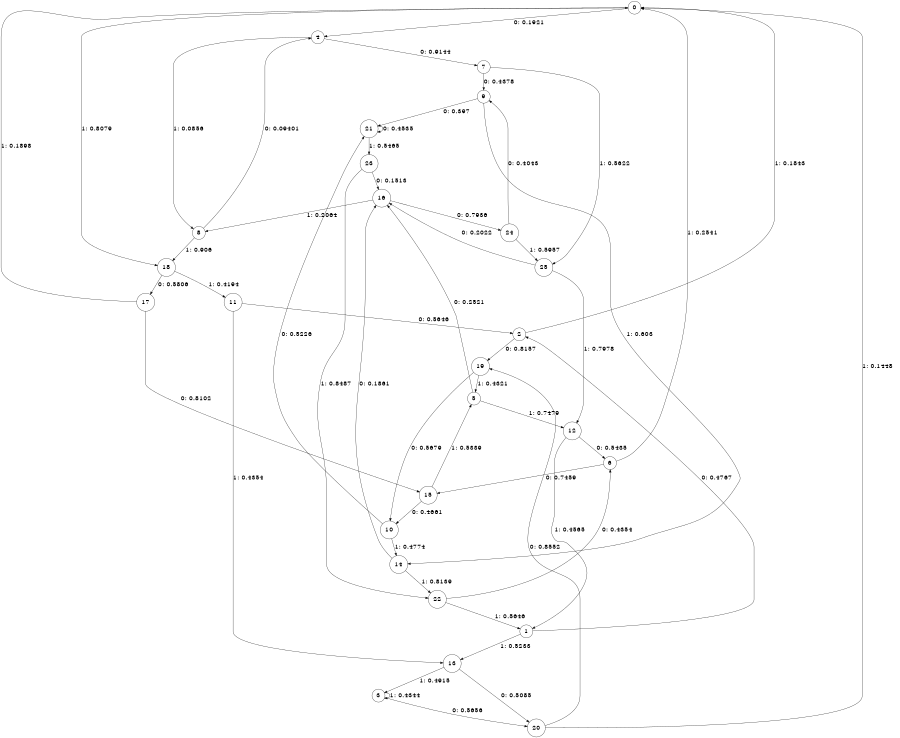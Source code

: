 digraph "ch21faceL5" {
size = "6,8.5";
ratio = "fill";
node [shape = circle];
node [fontsize = 24];
edge [fontsize = 24];
0 -> 4 [label = "0: 0.1921   "];
0 -> 18 [label = "1: 0.8079   "];
1 -> 2 [label = "0: 0.4767   "];
1 -> 13 [label = "1: 0.5233   "];
2 -> 19 [label = "0: 0.8157   "];
2 -> 0 [label = "1: 0.1843   "];
3 -> 20 [label = "0: 0.5656   "];
3 -> 3 [label = "1: 0.4344   "];
4 -> 7 [label = "0: 0.9144   "];
4 -> 8 [label = "1: 0.0856   "];
5 -> 16 [label = "0: 0.2521   "];
5 -> 12 [label = "1: 0.7479   "];
6 -> 15 [label = "0: 0.7459   "];
6 -> 0 [label = "1: 0.2541   "];
7 -> 9 [label = "0: 0.4378   "];
7 -> 25 [label = "1: 0.5622   "];
8 -> 4 [label = "0: 0.09401  "];
8 -> 18 [label = "1: 0.906    "];
9 -> 21 [label = "0: 0.397    "];
9 -> 14 [label = "1: 0.603    "];
10 -> 21 [label = "0: 0.5226   "];
10 -> 14 [label = "1: 0.4774   "];
11 -> 2 [label = "0: 0.5646   "];
11 -> 13 [label = "1: 0.4354   "];
12 -> 6 [label = "0: 0.5435   "];
12 -> 1 [label = "1: 0.4565   "];
13 -> 20 [label = "0: 0.5085   "];
13 -> 3 [label = "1: 0.4915   "];
14 -> 16 [label = "0: 0.1861   "];
14 -> 22 [label = "1: 0.8139   "];
15 -> 10 [label = "0: 0.4661   "];
15 -> 5 [label = "1: 0.5339   "];
16 -> 24 [label = "0: 0.7936   "];
16 -> 8 [label = "1: 0.2064   "];
17 -> 15 [label = "0: 0.8102   "];
17 -> 0 [label = "1: 0.1898   "];
18 -> 17 [label = "0: 0.5806   "];
18 -> 11 [label = "1: 0.4194   "];
19 -> 10 [label = "0: 0.5679   "];
19 -> 5 [label = "1: 0.4321   "];
20 -> 19 [label = "0: 0.8552   "];
20 -> 0 [label = "1: 0.1448   "];
21 -> 21 [label = "0: 0.4535   "];
21 -> 23 [label = "1: 0.5465   "];
22 -> 6 [label = "0: 0.4354   "];
22 -> 1 [label = "1: 0.5646   "];
23 -> 16 [label = "0: 0.1513   "];
23 -> 22 [label = "1: 0.8487   "];
24 -> 9 [label = "0: 0.4043   "];
24 -> 25 [label = "1: 0.5957   "];
25 -> 16 [label = "0: 0.2022   "];
25 -> 12 [label = "1: 0.7978   "];
}